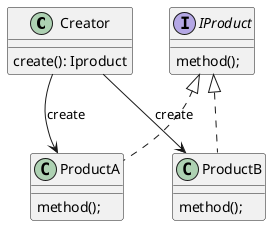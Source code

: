 @startuml

class Creator{
    create(): Iproduct
}
interface IProduct{
    method();
}
class ProductA implements IProduct{
    method();
}
class ProductB implements IProduct{
    method();
}

Creator --> ProductA : create
Creator --> ProductB : create

@enduml